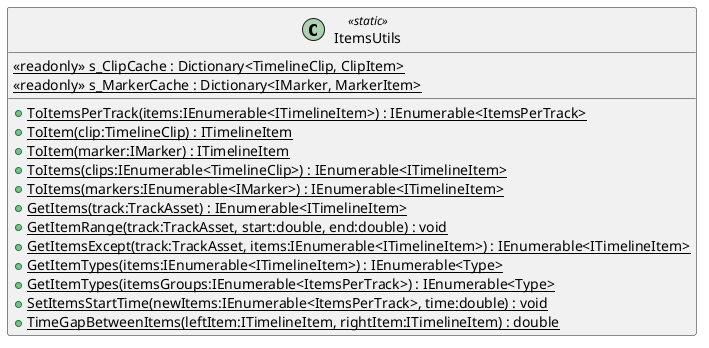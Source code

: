 @startuml
class ItemsUtils <<static>> {
    {static} <<readonly>> s_ClipCache : Dictionary<TimelineClip, ClipItem>
    {static} <<readonly>> s_MarkerCache : Dictionary<IMarker, MarkerItem>
    + {static} ToItemsPerTrack(items:IEnumerable<ITimelineItem>) : IEnumerable<ItemsPerTrack>
    + {static} ToItem(clip:TimelineClip) : ITimelineItem
    + {static} ToItem(marker:IMarker) : ITimelineItem
    + {static} ToItems(clips:IEnumerable<TimelineClip>) : IEnumerable<ITimelineItem>
    + {static} ToItems(markers:IEnumerable<IMarker>) : IEnumerable<ITimelineItem>
    + {static} GetItems(track:TrackAsset) : IEnumerable<ITimelineItem>
    + {static} GetItemRange(track:TrackAsset, start:double, end:double) : void
    + {static} GetItemsExcept(track:TrackAsset, items:IEnumerable<ITimelineItem>) : IEnumerable<ITimelineItem>
    + {static} GetItemTypes(items:IEnumerable<ITimelineItem>) : IEnumerable<Type>
    + {static} GetItemTypes(itemsGroups:IEnumerable<ItemsPerTrack>) : IEnumerable<Type>
    + {static} SetItemsStartTime(newItems:IEnumerable<ItemsPerTrack>, time:double) : void
    + {static} TimeGapBetweenItems(leftItem:ITimelineItem, rightItem:ITimelineItem) : double
}
@enduml

